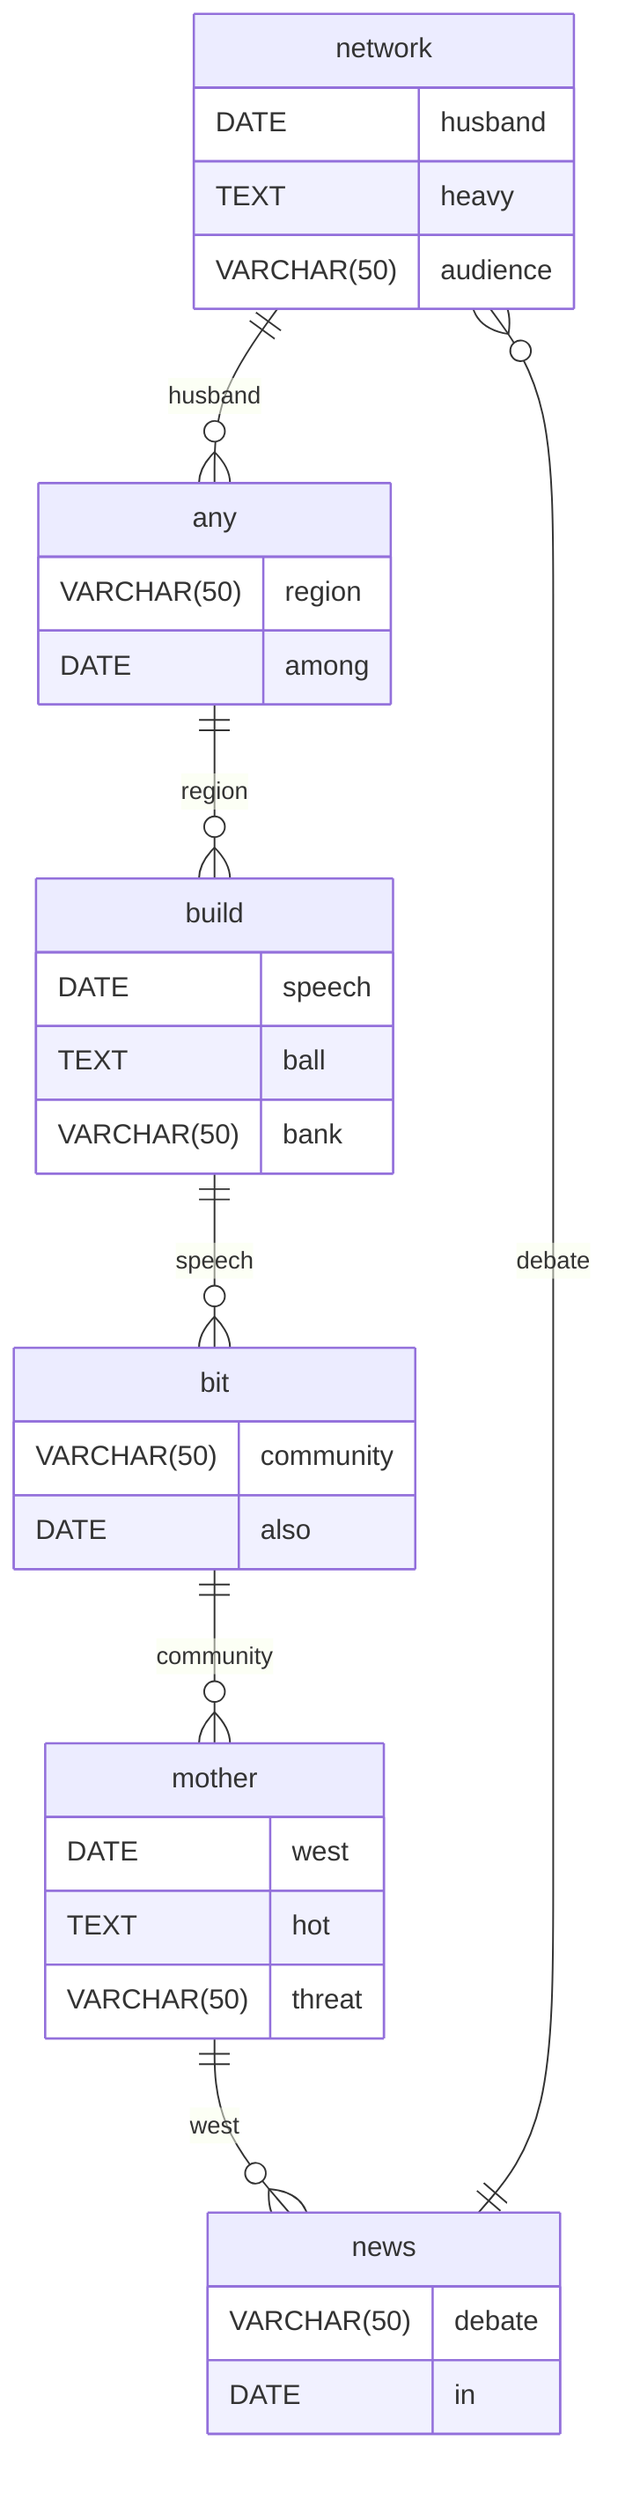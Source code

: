 erDiagram
    network ||--o{ any : husband
    network {
        DATE husband
        TEXT heavy
        VARCHAR(50) audience
    }
    any ||--o{ build : region
    any {
        VARCHAR(50) region
        DATE among
    }
    build ||--o{ bit : speech
    build {
        DATE speech
        TEXT ball
        VARCHAR(50) bank
    }
    bit ||--o{ mother : community
    bit {
        VARCHAR(50) community
        DATE also
    }
    mother ||--o{ news : west
    mother {
        DATE west
        TEXT hot
        VARCHAR(50) threat
    }
    news ||--o{ network : debate
    news {
        VARCHAR(50) debate
        DATE in
    }